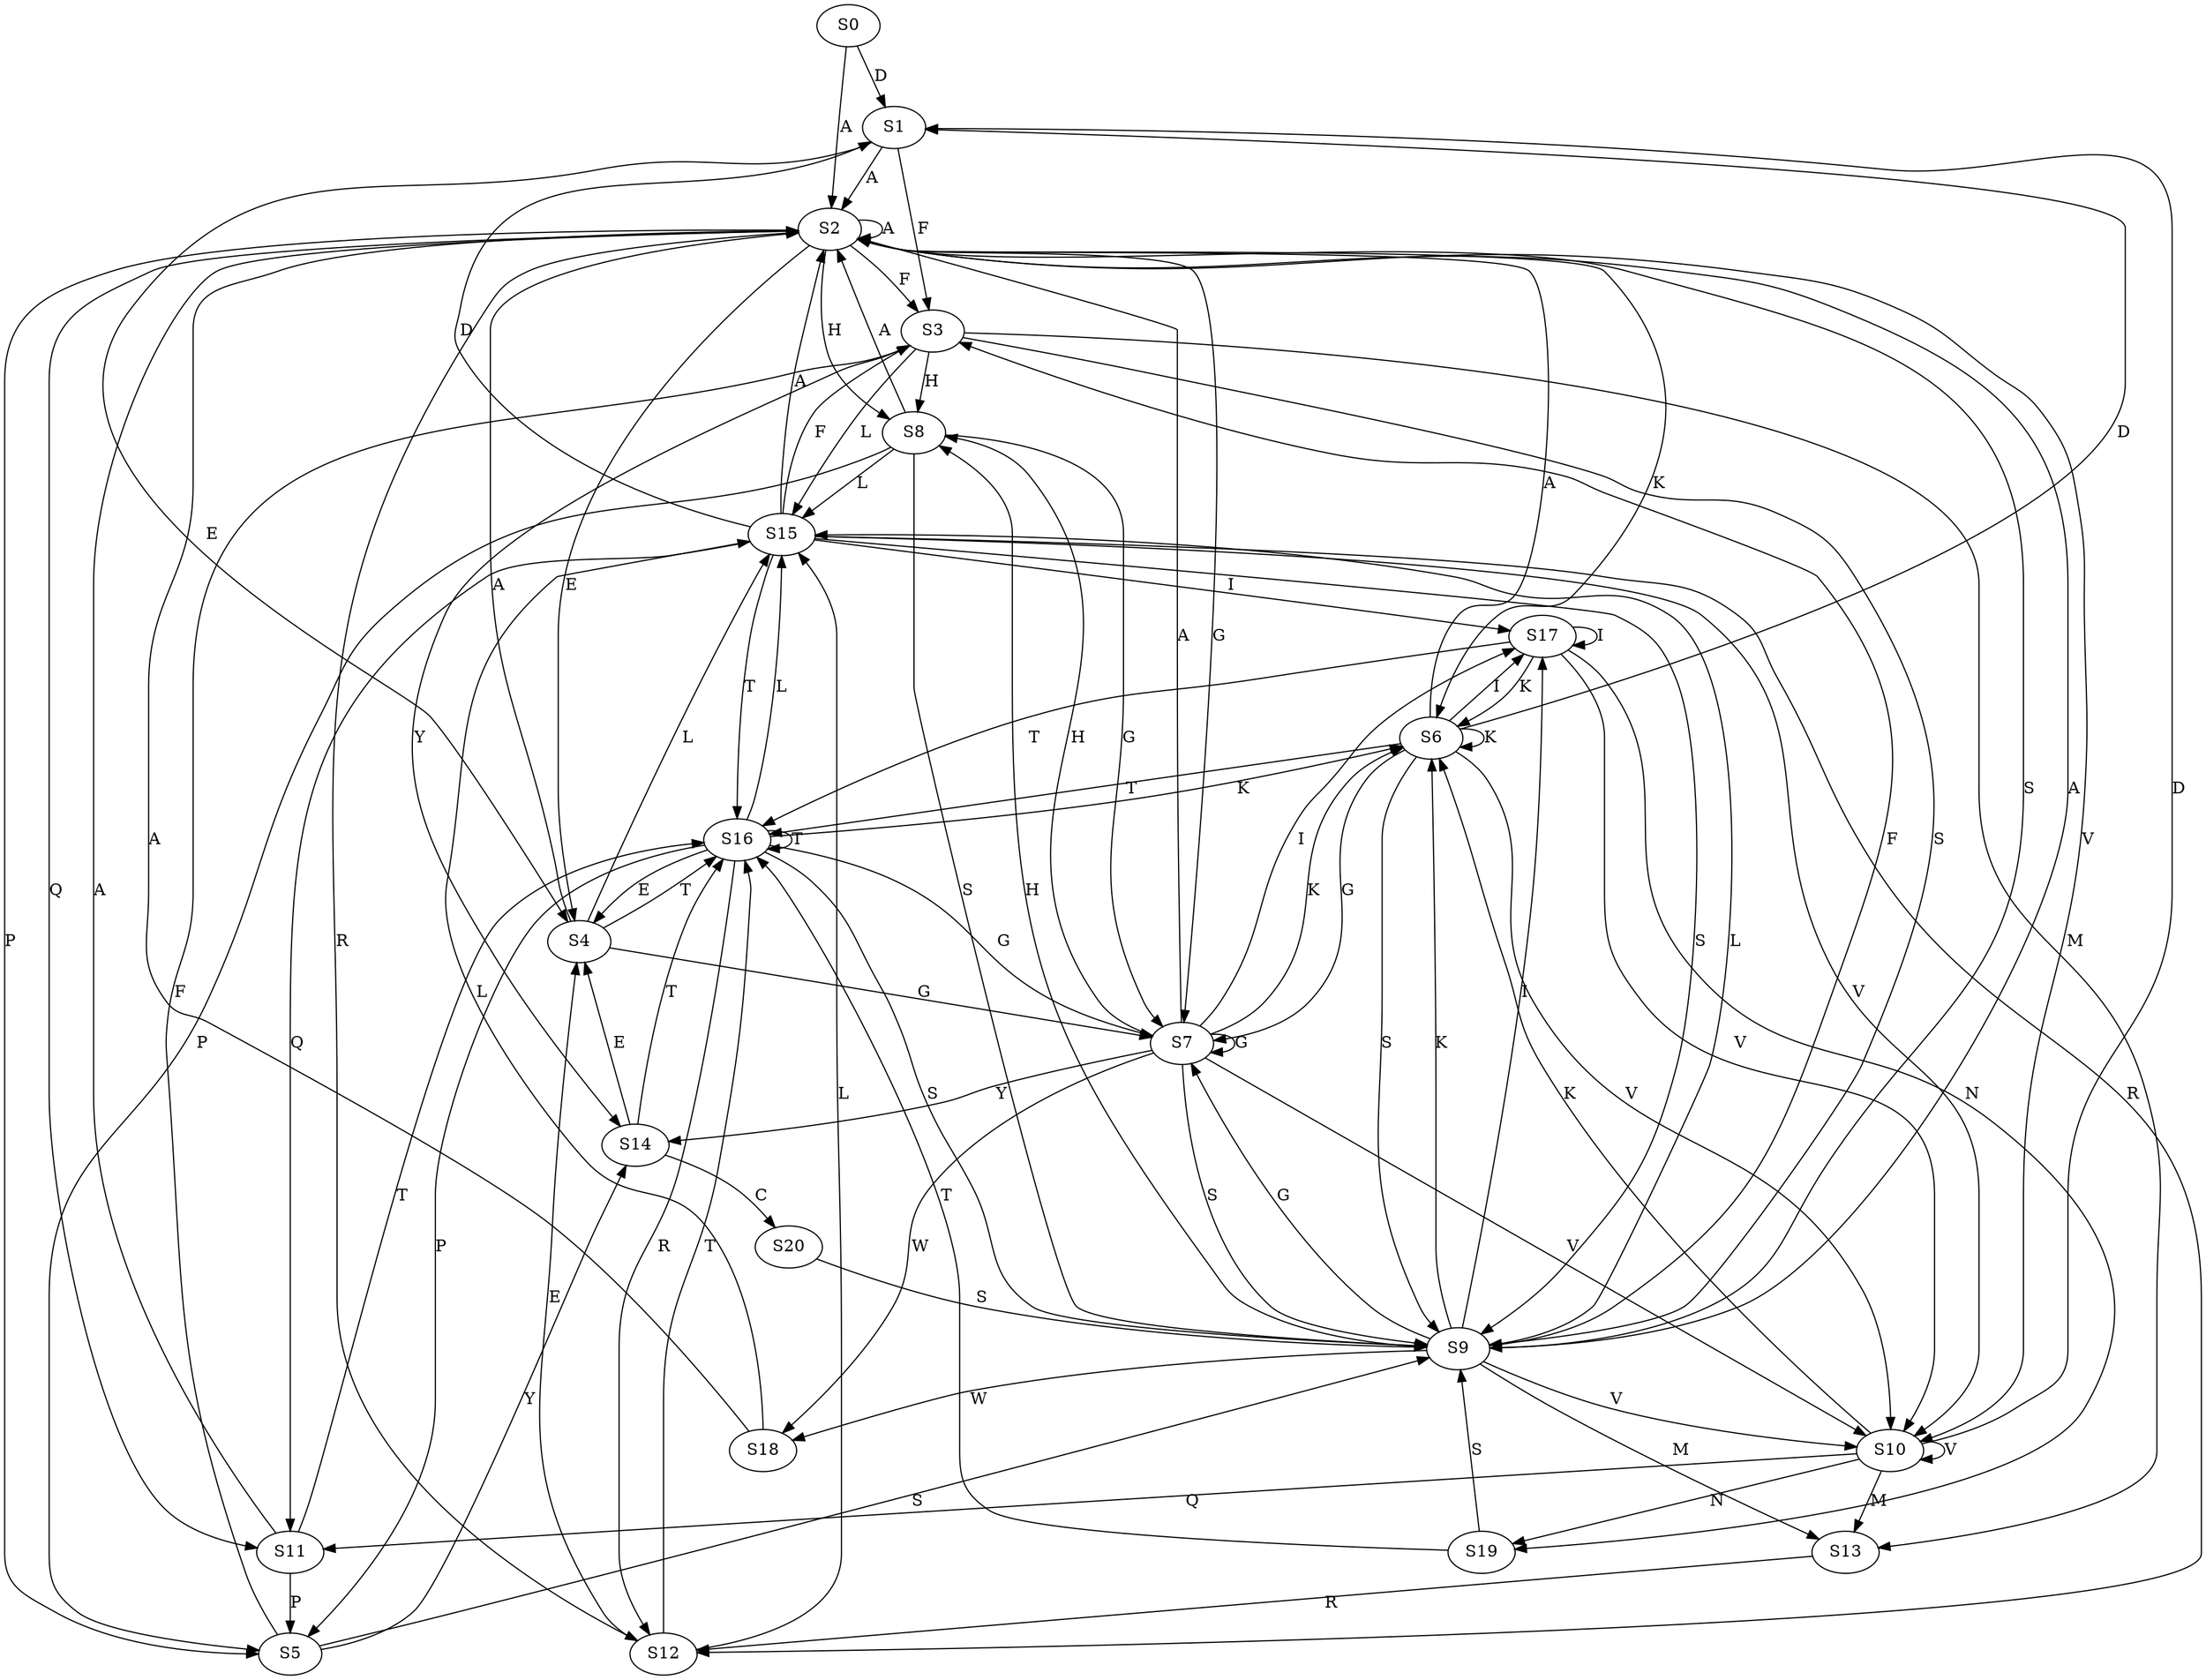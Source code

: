 strict digraph  {
	S0 -> S1 [ label = D ];
	S0 -> S2 [ label = A ];
	S1 -> S2 [ label = A ];
	S1 -> S3 [ label = F ];
	S1 -> S4 [ label = E ];
	S2 -> S5 [ label = P ];
	S2 -> S6 [ label = K ];
	S2 -> S2 [ label = A ];
	S2 -> S7 [ label = G ];
	S2 -> S8 [ label = H ];
	S2 -> S4 [ label = E ];
	S2 -> S9 [ label = S ];
	S2 -> S10 [ label = V ];
	S2 -> S3 [ label = F ];
	S2 -> S11 [ label = Q ];
	S2 -> S12 [ label = R ];
	S3 -> S13 [ label = M ];
	S3 -> S9 [ label = S ];
	S3 -> S14 [ label = Y ];
	S3 -> S8 [ label = H ];
	S3 -> S15 [ label = L ];
	S4 -> S7 [ label = G ];
	S4 -> S2 [ label = A ];
	S4 -> S15 [ label = L ];
	S4 -> S16 [ label = T ];
	S5 -> S9 [ label = S ];
	S5 -> S3 [ label = F ];
	S5 -> S14 [ label = Y ];
	S6 -> S1 [ label = D ];
	S6 -> S10 [ label = V ];
	S6 -> S7 [ label = G ];
	S6 -> S16 [ label = T ];
	S6 -> S6 [ label = K ];
	S6 -> S17 [ label = I ];
	S6 -> S9 [ label = S ];
	S6 -> S2 [ label = A ];
	S7 -> S18 [ label = W ];
	S7 -> S10 [ label = V ];
	S7 -> S2 [ label = A ];
	S7 -> S14 [ label = Y ];
	S7 -> S8 [ label = H ];
	S7 -> S6 [ label = K ];
	S7 -> S9 [ label = S ];
	S7 -> S17 [ label = I ];
	S7 -> S7 [ label = G ];
	S8 -> S2 [ label = A ];
	S8 -> S5 [ label = P ];
	S8 -> S9 [ label = S ];
	S8 -> S7 [ label = G ];
	S8 -> S15 [ label = L ];
	S9 -> S15 [ label = L ];
	S9 -> S7 [ label = G ];
	S9 -> S6 [ label = K ];
	S9 -> S2 [ label = A ];
	S9 -> S10 [ label = V ];
	S9 -> S13 [ label = M ];
	S9 -> S18 [ label = W ];
	S9 -> S17 [ label = I ];
	S9 -> S3 [ label = F ];
	S9 -> S8 [ label = H ];
	S10 -> S13 [ label = M ];
	S10 -> S19 [ label = N ];
	S10 -> S6 [ label = K ];
	S10 -> S11 [ label = Q ];
	S10 -> S1 [ label = D ];
	S10 -> S10 [ label = V ];
	S11 -> S2 [ label = A ];
	S11 -> S16 [ label = T ];
	S11 -> S5 [ label = P ];
	S12 -> S4 [ label = E ];
	S12 -> S16 [ label = T ];
	S12 -> S15 [ label = L ];
	S13 -> S12 [ label = R ];
	S14 -> S4 [ label = E ];
	S14 -> S16 [ label = T ];
	S14 -> S20 [ label = C ];
	S15 -> S10 [ label = V ];
	S15 -> S2 [ label = A ];
	S15 -> S3 [ label = F ];
	S15 -> S1 [ label = D ];
	S15 -> S9 [ label = S ];
	S15 -> S17 [ label = I ];
	S15 -> S16 [ label = T ];
	S15 -> S12 [ label = R ];
	S15 -> S11 [ label = Q ];
	S16 -> S6 [ label = K ];
	S16 -> S5 [ label = P ];
	S16 -> S16 [ label = T ];
	S16 -> S15 [ label = L ];
	S16 -> S12 [ label = R ];
	S16 -> S9 [ label = S ];
	S16 -> S7 [ label = G ];
	S16 -> S4 [ label = E ];
	S17 -> S19 [ label = N ];
	S17 -> S6 [ label = K ];
	S17 -> S16 [ label = T ];
	S17 -> S17 [ label = I ];
	S17 -> S10 [ label = V ];
	S18 -> S2 [ label = A ];
	S18 -> S15 [ label = L ];
	S19 -> S16 [ label = T ];
	S19 -> S9 [ label = S ];
	S20 -> S9 [ label = S ];
}
